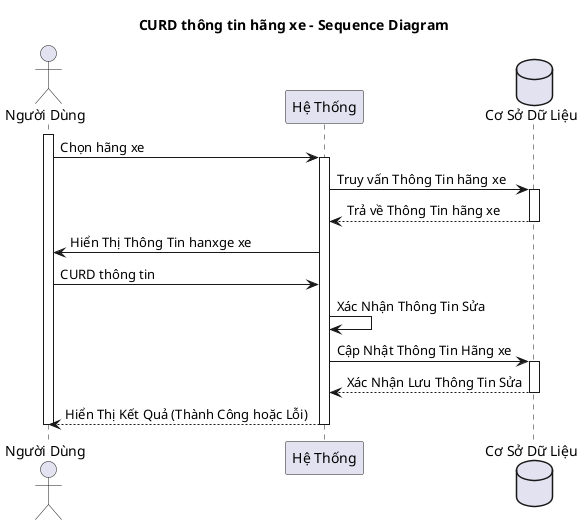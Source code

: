 @startuml
title CURD thông tin hãng xe - Sequence Diagram

actor "Người Dùng" as user
participant "Hệ Thống" as system
database "Cơ Sở Dữ Liệu" as database

activate user
user -> system: Chọn hãng xe
activate system
system -> database: Truy vấn Thông Tin hãng xe
activate database
database --> system: Trả về Thông Tin hãng xe
deactivate database
system -> user: Hiển Thị Thông Tin hanxge xe
user -> system: CURD thông tin
system -> system: Xác Nhận Thông Tin Sửa
system -> database: Cập Nhật Thông Tin Hãng xe
activate database
database --> system: Xác Nhận Lưu Thông Tin Sửa
deactivate database
system --> user: Hiển Thị Kết Quả (Thành Công hoặc Lỗi)
deactivate system
deactivate user
@enduml

